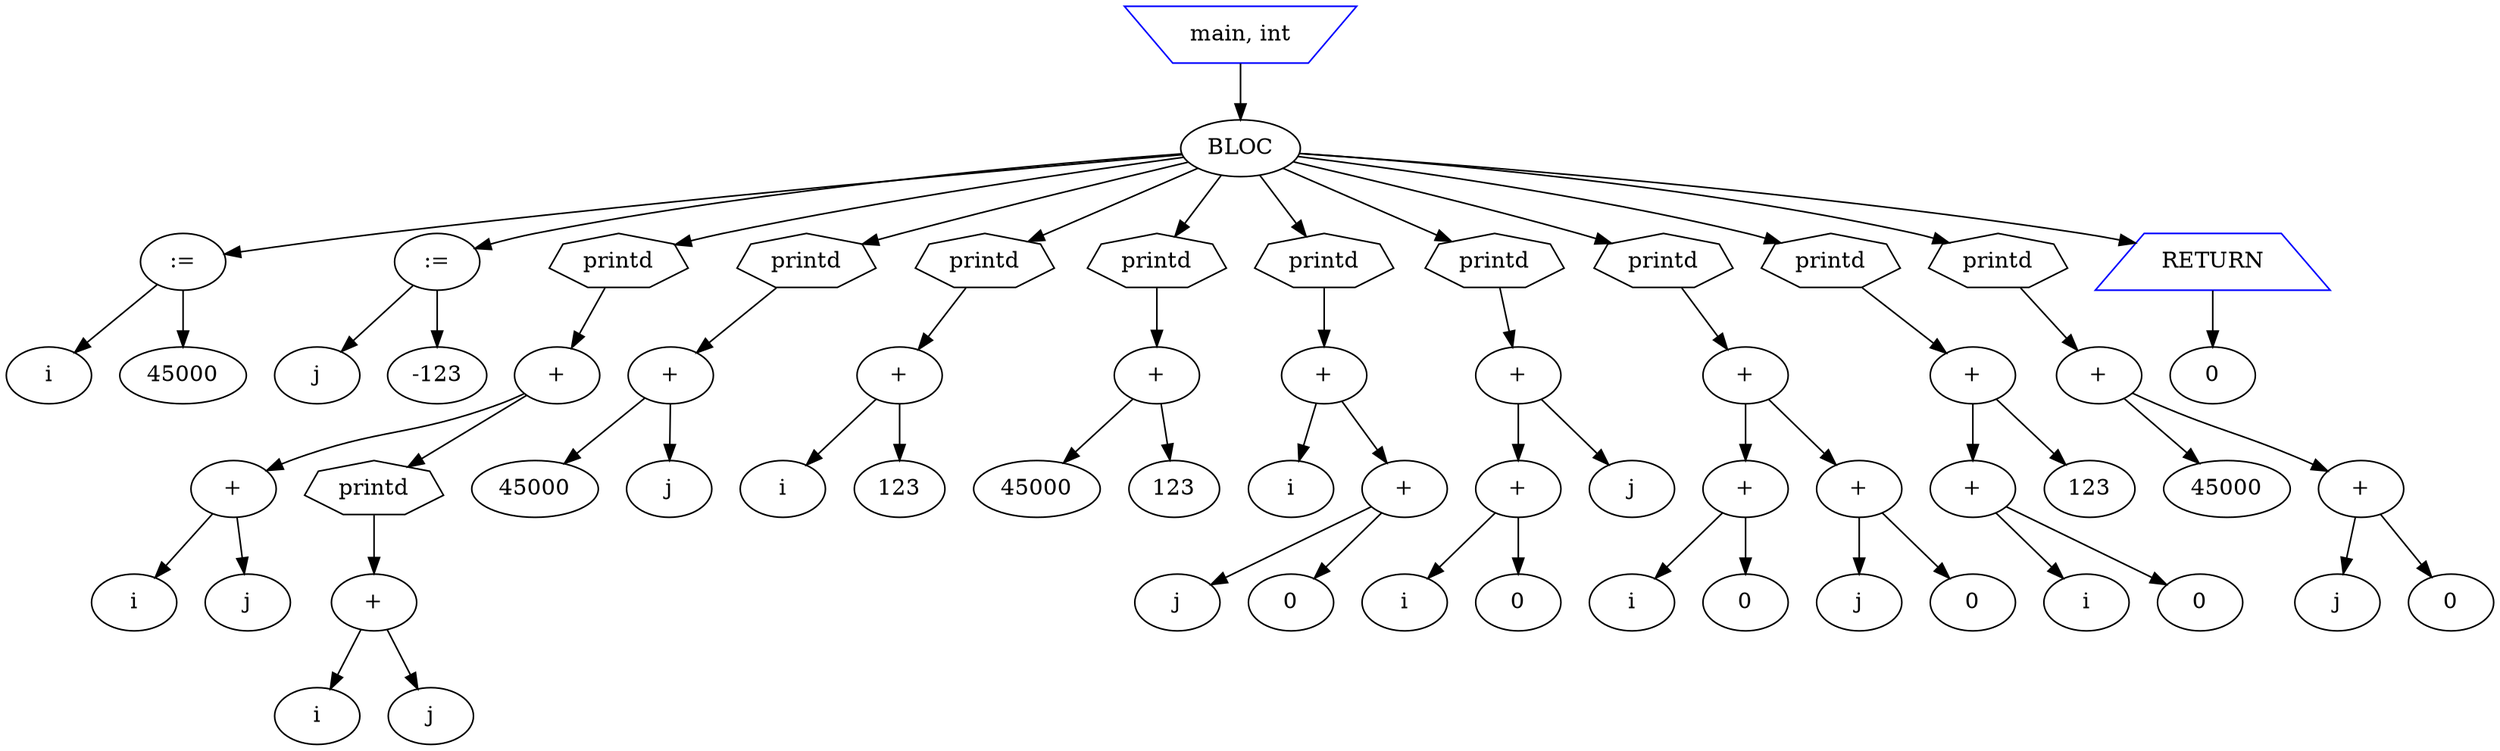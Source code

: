 digraph G {
node_0 [label="main, int"shape=invtrapezium color=blue];
node_0 -> node_1;
node_1 [label="BLOC"];
node_1 -> node_2;
node_2 [label=":="];
node_2 -> node_3;
node_3 [label="i"];
node_2 -> node_4;
node_4 [label="45000"];
node_1 -> node_5;
node_5 [label=":="];
node_5 -> node_6;
node_6 [label="j"];
node_5 -> node_7;
node_7 [label="-123"];
node_1 -> node_8;
node_8 [label="printd"shape=septagon];
node_8 -> node_9;
node_9 [label="+"];
node_9 -> node_10;
node_10 [label="+"];
node_10 -> node_11;
node_11 [label="i"];
node_10 -> node_12;
node_12 [label="j"];
node_9 -> node_13;
node_13 [label="printd"shape=septagon];
node_13 -> node_14;
node_14 [label="+"];
node_14 -> node_15;
node_15 [label="i"];
node_14 -> node_16;
node_16 [label="j"];
node_1 -> node_17;
node_17 [label="printd"shape=septagon];
node_17 -> node_18;
node_18 [label="+"];
node_18 -> node_19;
node_19 [label="45000"];
node_18 -> node_20;
node_20 [label="j"];
node_1 -> node_21;
node_21 [label="printd"shape=septagon];
node_21 -> node_22;
node_22 [label="+"];
node_22 -> node_23;
node_23 [label="i"];
node_22 -> node_24;
node_24 [label="123"];
node_1 -> node_25;
node_25 [label="printd"shape=septagon];
node_25 -> node_26;
node_26 [label="+"];
node_26 -> node_27;
node_27 [label="45000"];
node_26 -> node_28;
node_28 [label="123"];
node_1 -> node_29;
node_29 [label="printd"shape=septagon];
node_29 -> node_30;
node_30 [label="+"];
node_30 -> node_31;
node_31 [label="i"];
node_30 -> node_32;
node_32 [label="+"];
node_32 -> node_33;
node_33 [label="j"];
node_32 -> node_34;
node_34 [label="0"];
node_1 -> node_35;
node_35 [label="printd"shape=septagon];
node_35 -> node_36;
node_36 [label="+"];
node_36 -> node_37;
node_37 [label="+"];
node_37 -> node_38;
node_38 [label="i"];
node_37 -> node_39;
node_39 [label="0"];
node_36 -> node_40;
node_40 [label="j"];
node_1 -> node_41;
node_41 [label="printd"shape=septagon];
node_41 -> node_42;
node_42 [label="+"];
node_42 -> node_43;
node_43 [label="+"];
node_43 -> node_44;
node_44 [label="i"];
node_43 -> node_45;
node_45 [label="0"];
node_42 -> node_46;
node_46 [label="+"];
node_46 -> node_47;
node_47 [label="j"];
node_46 -> node_48;
node_48 [label="0"];
node_1 -> node_49;
node_49 [label="printd"shape=septagon];
node_49 -> node_50;
node_50 [label="+"];
node_50 -> node_51;
node_51 [label="+"];
node_51 -> node_52;
node_52 [label="i"];
node_51 -> node_53;
node_53 [label="0"];
node_50 -> node_54;
node_54 [label="123"];
node_1 -> node_55;
node_55 [label="printd"shape=septagon];
node_55 -> node_56;
node_56 [label="+"];
node_56 -> node_57;
node_57 [label="45000"];
node_56 -> node_58;
node_58 [label="+"];
node_58 -> node_59;
node_59 [label="j"];
node_58 -> node_60;
node_60 [label="0"];
node_1 -> node_61;
node_61 [label="RETURN"shape=trapezium color=blue];
node_61 -> node_62;
node_62 [label="0"];
}